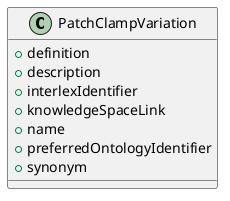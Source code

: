 @startuml
class PatchClampVariation {
+definition
+description
+interlexIdentifier
+knowledgeSpaceLink
+name
+preferredOntologyIdentifier
+synonym

}

@enduml